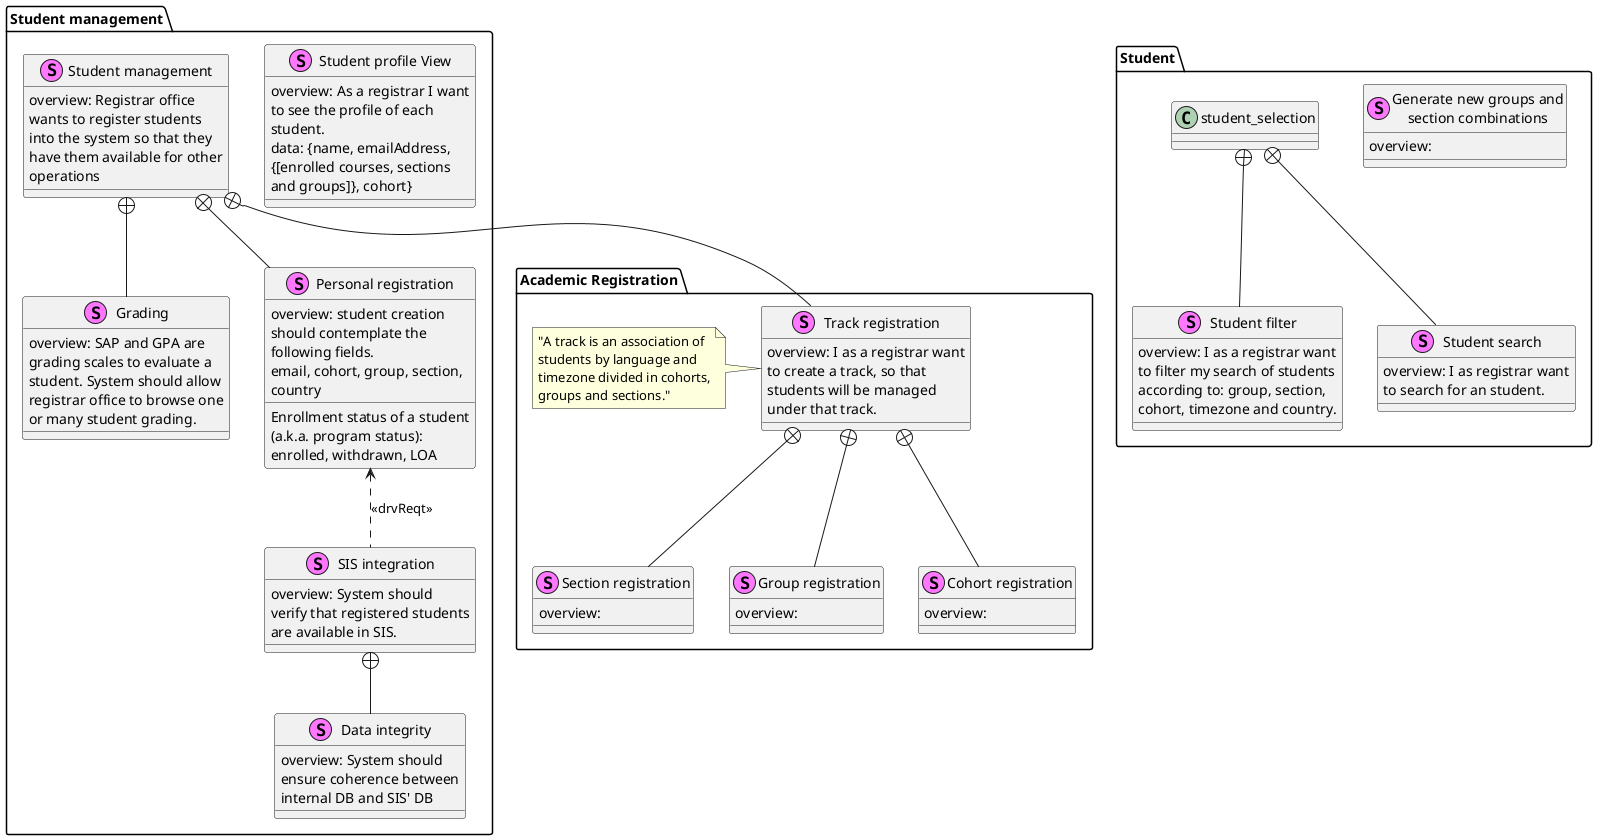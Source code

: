 @startuml
skinparam wrapwidth 200
skinparam defaultFontName Helvetica

skinparam class {
    BackgroundColor<<Requirement>> Beige
}

package "Student" {
    stereotype "Generate new groups and section combinations" {
        {field} overview:
    }
    stereotype "Student filter" AS student_filter{
        {field} overview: I as a registrar want to filter my search of students according to: group, section, cohort, timezone and country.
    }
    stereotype "Student search" AS student_search {
        {field} overview: I as registrar want to search for an student.
    }
	student_selection +-- student_search
	student_selection +-- student_filter
}

package "Academic Registration" {
    stereotype "Section registration" AS reg_section {
        {field} overview:
    }
    stereotype "Group registration" AS reg_group {
        {field} overview:
    }
    stereotype "Cohort registration" AS reg_cohort {
        {field} overview:
    }
    stereotype "Track registration" AS reg_track {
        {field} overview: I as a registrar want to create a track, so that students will be managed under that track.
		'{field} Track creation involves selecting cohorts.
		'{field} Cohort creation involves selecting groups, groups are composed by sections.
    }
	reg_track +-- reg_group
	reg_track +-- reg_section
	reg_track +-- reg_cohort
	NOTE LEFT OF reg_track
		"A track is an association of students by language and timezone divided in cohorts, groups and sections."
	END NOTE
}

package "Student management" AS pck_student_mgmt{
    stereotype "Student profile View" {
        {field} overview: As a registrar I want to see the profile of each student.
        {field} data: {name, emailAddress, {[enrolled courses, sections and groups]}, cohort}
    }
    stereotype "Grading" AS grading {
        {field} overview: SAP and GPA are grading scales to evaluate a student. System should allow registrar office to browse one or many student grading.
    }
    stereotype "Data integrity" AS sis_integrity {
        {field} overview: System should ensure coherence between internal DB and SIS' DB
    }
    stereotype "SIS integration" as sis {
        {field} overview: System should verify that registered students are available in SIS.
    }
    sis +-- sis_integrity
    stereotype "Personal registration" AS stu_c{
        {field} overview: student creation should contemplate the following fields.
        Enrollment status of a student (a.k.a. program status): enrolled, withdrawn, LOA
        email, cohort, group, section, country
    }
    stu_c <.. sis: <<drvReqt>>
    stereotype "Student management" AS stu_mgmt{
    ' CRUD operations with students.
        {field} overview: Registrar office wants to register students into the system so that they have them available for other operations
    }
    stu_mgmt +-- grading
    stu_mgmt +-- stu_c
	stu_mgmt +-- reg_track
}

@enduml
    stereotype "" {
        {field} overview:
    }
